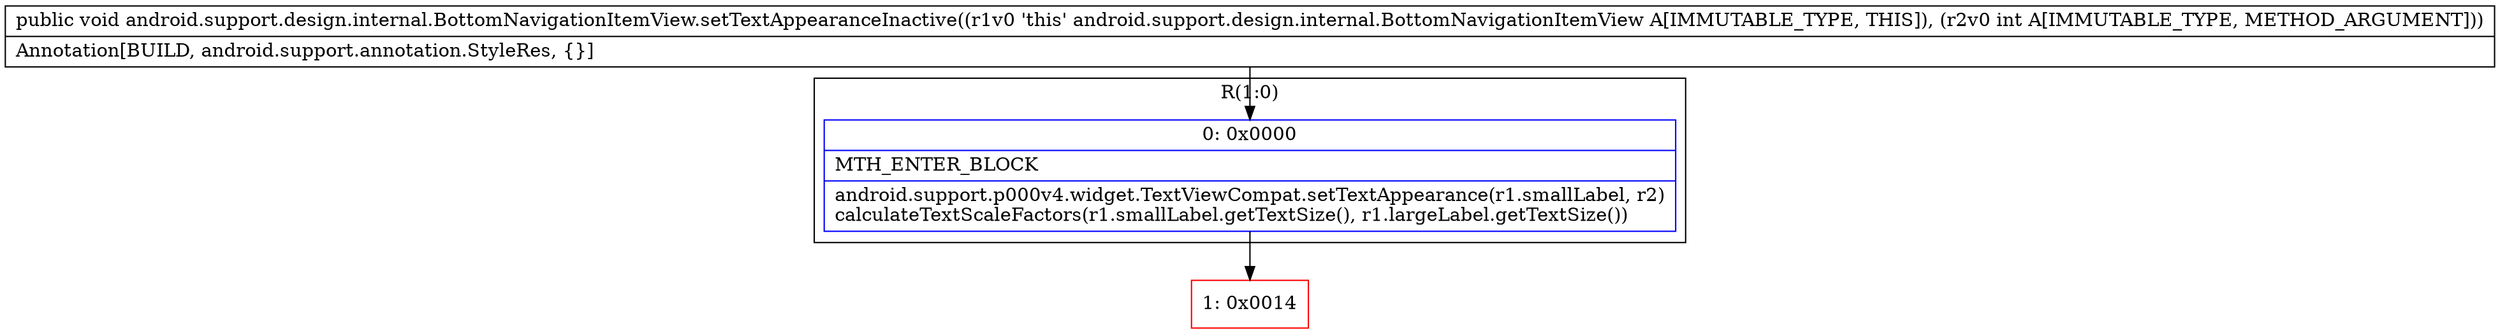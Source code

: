 digraph "CFG forandroid.support.design.internal.BottomNavigationItemView.setTextAppearanceInactive(I)V" {
subgraph cluster_Region_1585718502 {
label = "R(1:0)";
node [shape=record,color=blue];
Node_0 [shape=record,label="{0\:\ 0x0000|MTH_ENTER_BLOCK\l|android.support.p000v4.widget.TextViewCompat.setTextAppearance(r1.smallLabel, r2)\lcalculateTextScaleFactors(r1.smallLabel.getTextSize(), r1.largeLabel.getTextSize())\l}"];
}
Node_1 [shape=record,color=red,label="{1\:\ 0x0014}"];
MethodNode[shape=record,label="{public void android.support.design.internal.BottomNavigationItemView.setTextAppearanceInactive((r1v0 'this' android.support.design.internal.BottomNavigationItemView A[IMMUTABLE_TYPE, THIS]), (r2v0 int A[IMMUTABLE_TYPE, METHOD_ARGUMENT]))  | Annotation[BUILD, android.support.annotation.StyleRes, \{\}]\l}"];
MethodNode -> Node_0;
Node_0 -> Node_1;
}


